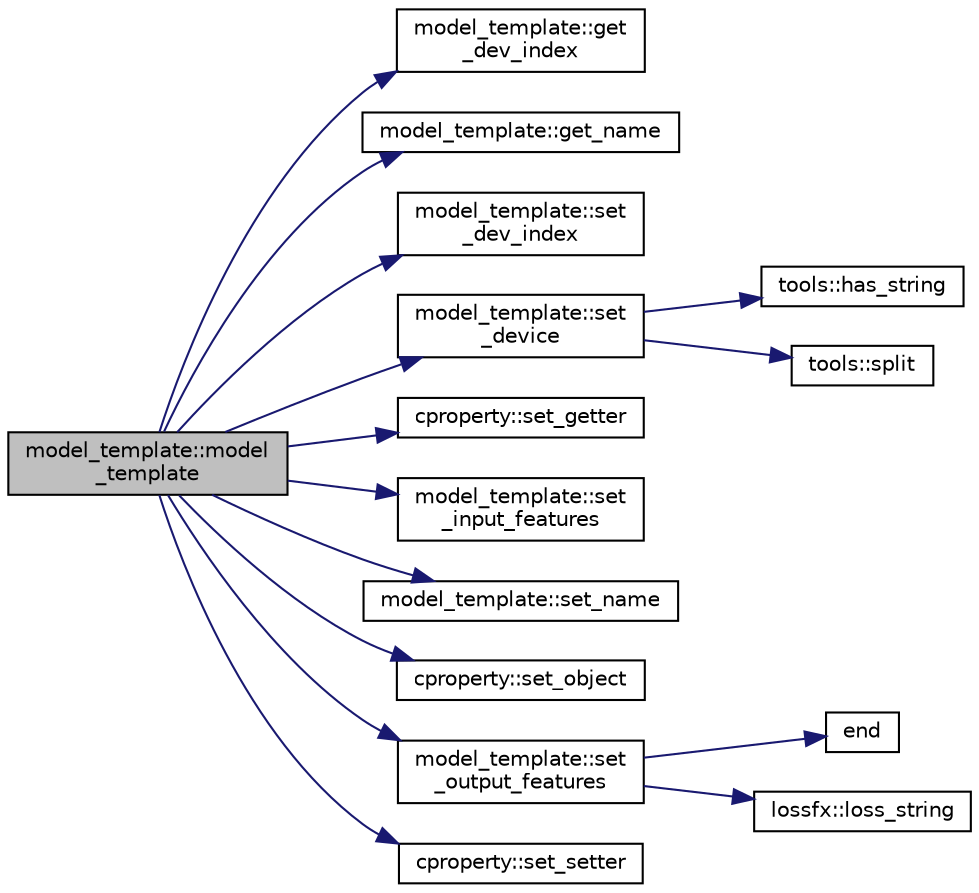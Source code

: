 digraph "model_template::model_template"
{
 // INTERACTIVE_SVG=YES
 // LATEX_PDF_SIZE
  edge [fontname="Helvetica",fontsize="10",labelfontname="Helvetica",labelfontsize="10"];
  node [fontname="Helvetica",fontsize="10",shape=record];
  rankdir="LR";
  Node1 [label="model_template::model\l_template",height=0.2,width=0.4,color="black", fillcolor="grey75", style="filled", fontcolor="black",tooltip="Constructor for the model_template class."];
  Node1 -> Node2 [color="midnightblue",fontsize="10",style="solid",fontname="Helvetica"];
  Node2 [label="model_template::get\l_dev_index",height=0.2,width=0.4,color="black", fillcolor="white", style="filled",URL="$classmodel__template.html#a1ccf58b3ee8f6daa0e032fb316934cbd",tooltip="Static getter for the device_index property."];
  Node1 -> Node3 [color="midnightblue",fontsize="10",style="solid",fontname="Helvetica"];
  Node3 [label="model_template::get_name",height=0.2,width=0.4,color="black", fillcolor="white", style="filled",URL="$classmodel__template.html#a3e2ae9bb1ff5cb88411fa35d04fbaf8b",tooltip="Static getter for the name property."];
  Node1 -> Node4 [color="midnightblue",fontsize="10",style="solid",fontname="Helvetica"];
  Node4 [label="model_template::set\l_dev_index",height=0.2,width=0.4,color="black", fillcolor="white", style="filled",URL="$classmodel__template.html#ac4b5cf9bc73437cd847dc80cc5c1c75b",tooltip="Static setter for the device_index property."];
  Node1 -> Node5 [color="midnightblue",fontsize="10",style="solid",fontname="Helvetica"];
  Node5 [label="model_template::set\l_device",height=0.2,width=0.4,color="black", fillcolor="white", style="filled",URL="$classmodel__template.html#ad6ea8f7ffac83bd49123286ed4cd9fda",tooltip="Static setter for the device property."];
  Node5 -> Node6 [color="midnightblue",fontsize="10",style="solid",fontname="Helvetica"];
  Node6 [label="tools::has_string",height=0.2,width=0.4,color="black", fillcolor="white", style="filled",URL="$classtools.html#ad7229c72cee65da3605c4be82f9b42d4",tooltip="Checks if a string contains a specific substring."];
  Node5 -> Node7 [color="midnightblue",fontsize="10",style="solid",fontname="Helvetica"];
  Node7 [label="tools::split",height=0.2,width=0.4,color="black", fillcolor="white", style="filled",URL="$classtools.html#a352a6965f2f3c768f0f4ecd1f978fcc0",tooltip="Splits a string into a vector of substrings based on a delimiter."];
  Node1 -> Node8 [color="midnightblue",fontsize="10",style="solid",fontname="Helvetica"];
  Node8 [label="cproperty::set_getter",height=0.2,width=0.4,color="black", fillcolor="white", style="filled",URL="$classcproperty.html#a31b26b5ffb20bbf8d8ee38e0755a9819",tooltip=" "];
  Node1 -> Node9 [color="midnightblue",fontsize="10",style="solid",fontname="Helvetica"];
  Node9 [label="model_template::set\l_input_features",height=0.2,width=0.4,color="black", fillcolor="white", style="filled",URL="$classmodel__template.html#a042ce754045343eade6e54d556854859",tooltip="Sets input features for a specific feature map."];
  Node1 -> Node10 [color="midnightblue",fontsize="10",style="solid",fontname="Helvetica"];
  Node10 [label="model_template::set_name",height=0.2,width=0.4,color="black", fillcolor="white", style="filled",URL="$classmodel__template.html#ad1a321ec8ca5e79c79322c83ef70b7c5",tooltip="Static setter for the name property."];
  Node1 -> Node11 [color="midnightblue",fontsize="10",style="solid",fontname="Helvetica"];
  Node11 [label="cproperty::set_object",height=0.2,width=0.4,color="black", fillcolor="white", style="filled",URL="$classcproperty.html#a41a70e8e01c9b1a20b94d2dbf1a6b214",tooltip=" "];
  Node1 -> Node12 [color="midnightblue",fontsize="10",style="solid",fontname="Helvetica"];
  Node12 [label="model_template::set\l_output_features",height=0.2,width=0.4,color="black", fillcolor="white", style="filled",URL="$classmodel__template.html#a977402549135f0f763157b1282b44173",tooltip="Sets output features for a specific feature map."];
  Node12 -> Node13 [color="midnightblue",fontsize="10",style="solid",fontname="Helvetica"];
  Node13 [label="end",height=0.2,width=0.4,color="black", fillcolor="white", style="filled",URL="$_3name_4_8h.html#a64e9fa75beda50a9e8400ee0d4e61984",tooltip=" "];
  Node12 -> Node14 [color="midnightblue",fontsize="10",style="solid",fontname="Helvetica"];
  Node14 [label="lossfx::loss_string",height=0.2,width=0.4,color="black", fillcolor="white", style="filled",URL="$classlossfx.html#a1ff4ab72a5193a641f3184f2fa77daf9",tooltip=" "];
  Node1 -> Node15 [color="midnightblue",fontsize="10",style="solid",fontname="Helvetica"];
  Node15 [label="cproperty::set_setter",height=0.2,width=0.4,color="black", fillcolor="white", style="filled",URL="$classcproperty.html#af4583ba4cf4ebc53f870a2de8f110da7",tooltip=" "];
}
